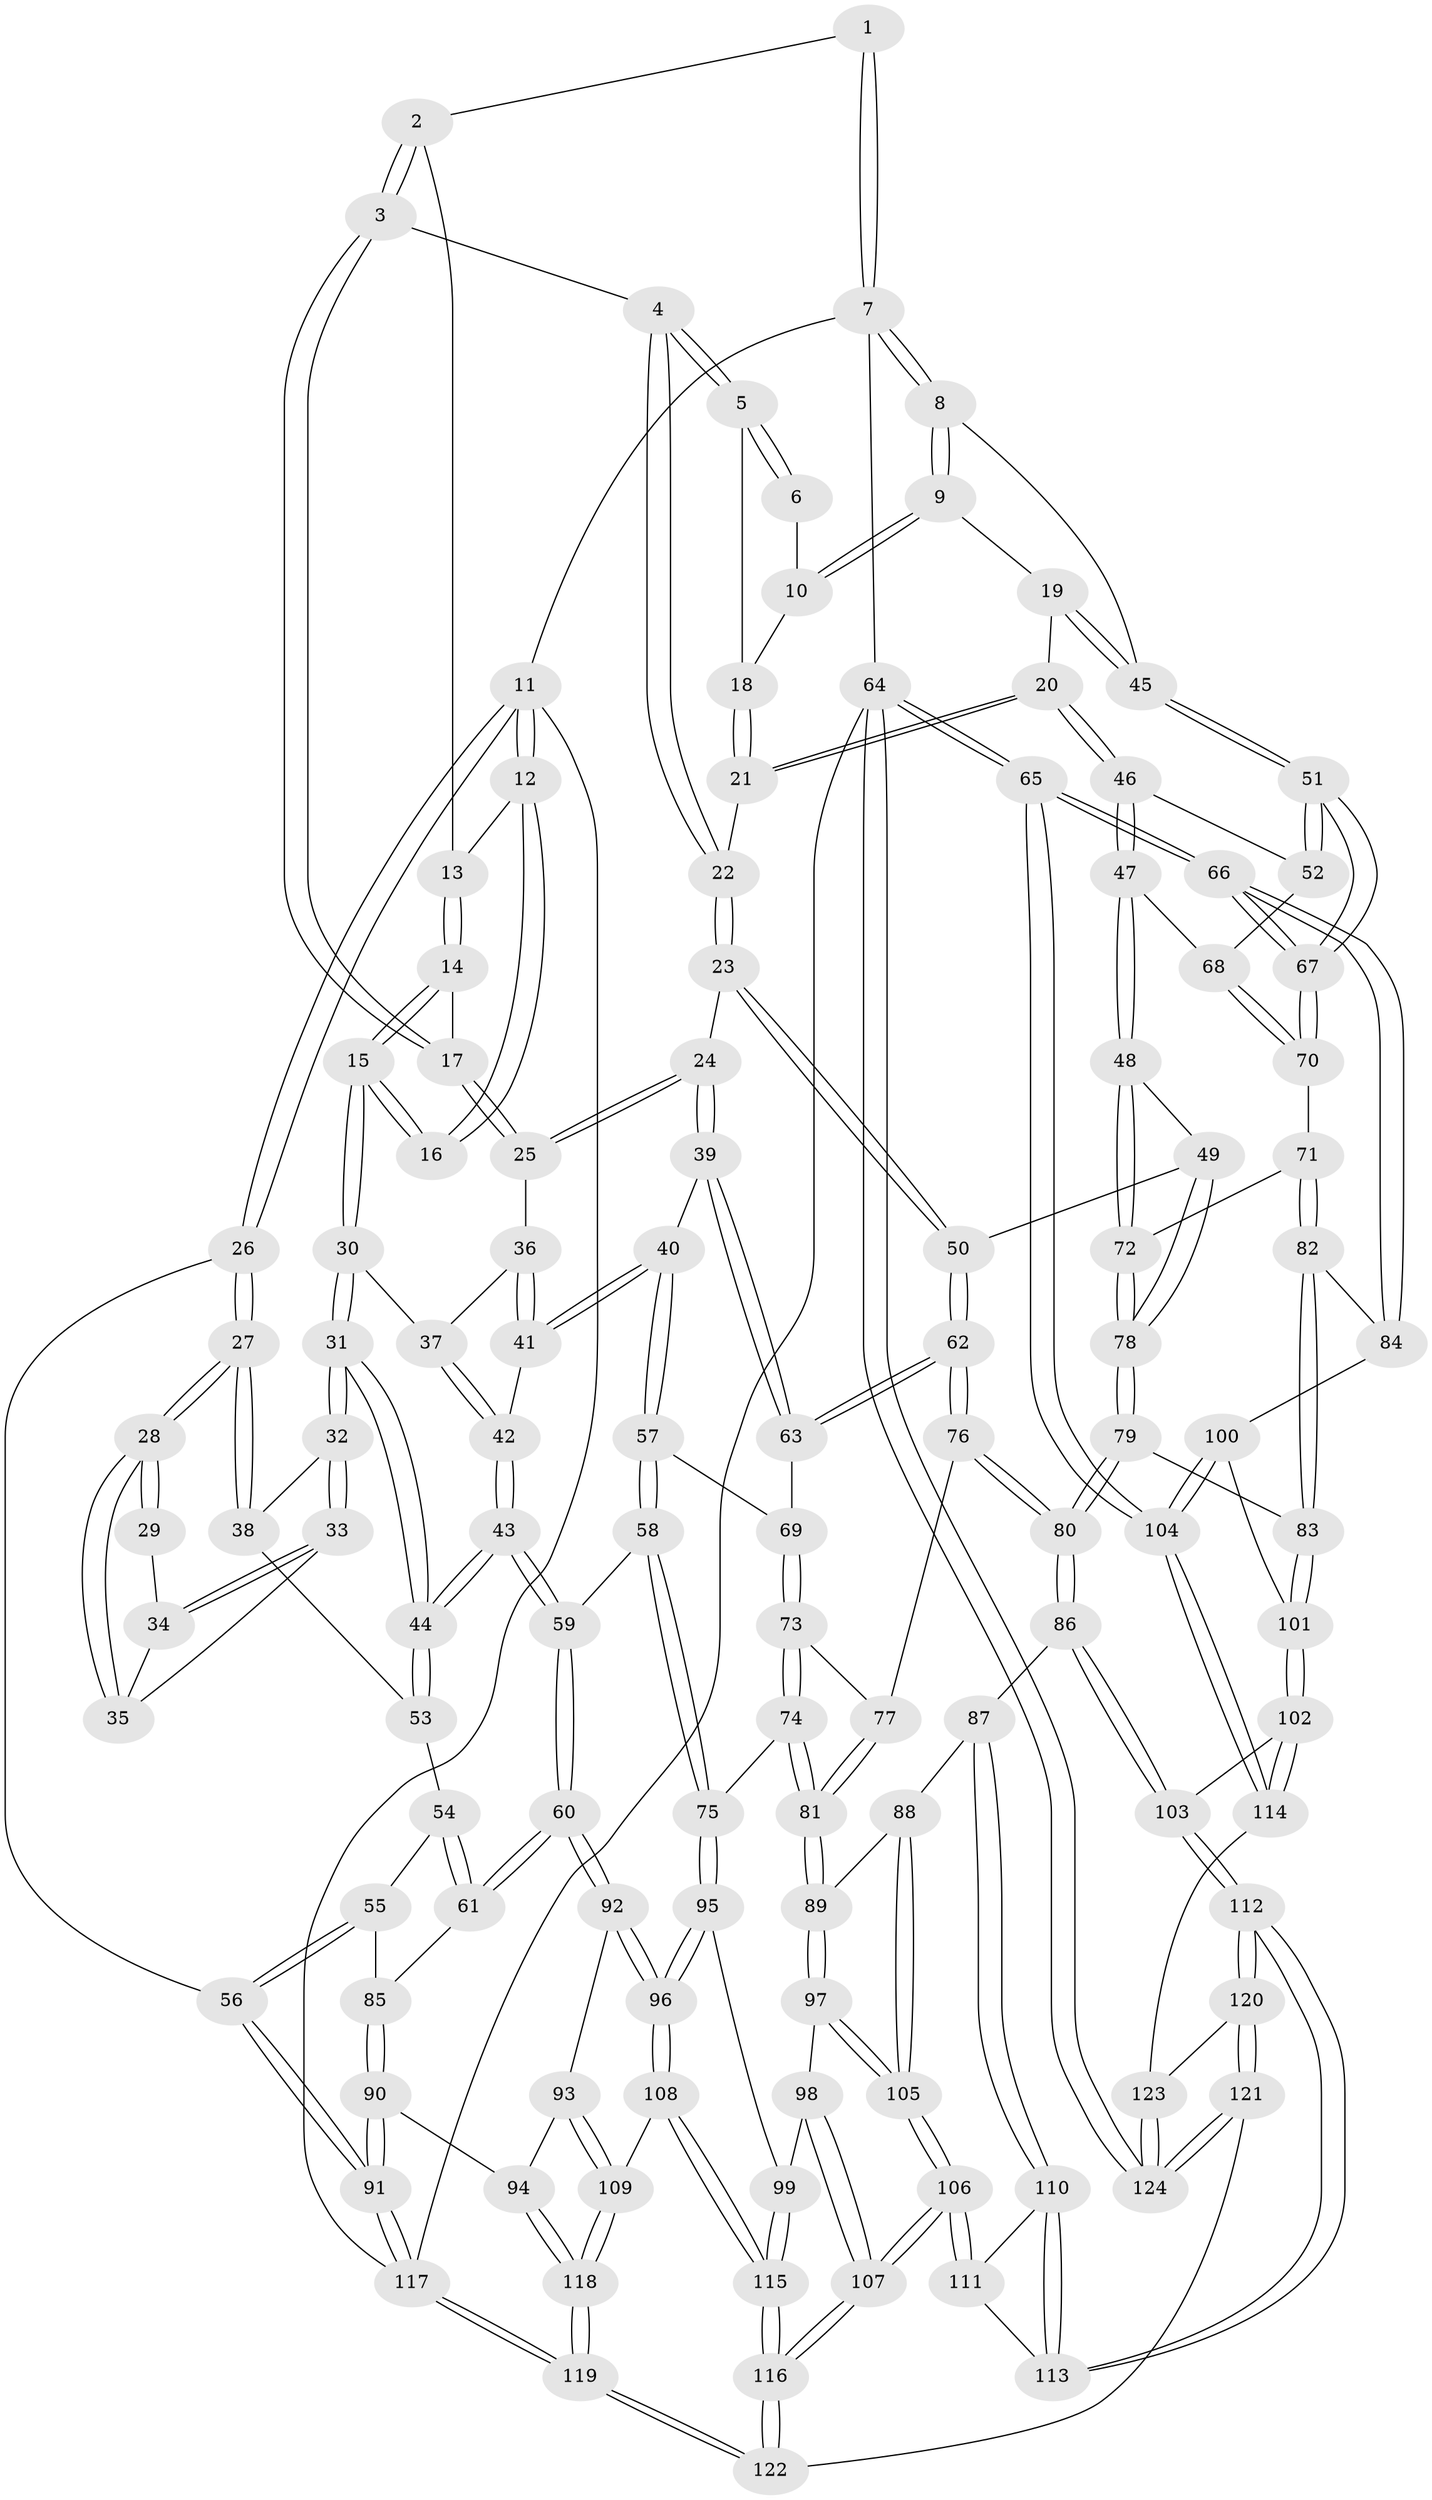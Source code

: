 // coarse degree distribution, {4: 0.4189189189189189, 5: 0.3108108108108108, 3: 0.14864864864864866, 6: 0.0945945945945946, 2: 0.02702702702702703}
// Generated by graph-tools (version 1.1) at 2025/52/02/27/25 19:52:38]
// undirected, 124 vertices, 307 edges
graph export_dot {
graph [start="1"]
  node [color=gray90,style=filled];
  1 [pos="+0.7967971477618011+0"];
  2 [pos="+0.527067386273833+0"];
  3 [pos="+0.5740167311411396+0.07812192658463765"];
  4 [pos="+0.6988240170350779+0.14047670154211037"];
  5 [pos="+0.7270086973162108+0.09363597354616614"];
  6 [pos="+0.7953569319411521+0"];
  7 [pos="+1+0"];
  8 [pos="+1+0"];
  9 [pos="+1+0.08285251334369306"];
  10 [pos="+0.8559248815678793+0.08820151826547411"];
  11 [pos="+0+0"];
  12 [pos="+0.13722373201683288+0"];
  13 [pos="+0.38095072658607104+0"];
  14 [pos="+0.35311418581005666+0.12967474374420213"];
  15 [pos="+0.29173928508211255+0.1960520198051119"];
  16 [pos="+0.19784719367908807+0.15150038171386854"];
  17 [pos="+0.510095763748061+0.17547952920948018"];
  18 [pos="+0.8534452075210793+0.09378962933089822"];
  19 [pos="+0.86714092786423+0.24289425471720366"];
  20 [pos="+0.8458666644694772+0.2595814090706846"];
  21 [pos="+0.8328150600829718+0.2532603505930286"];
  22 [pos="+0.7414790595917481+0.24881542021917463"];
  23 [pos="+0.7126923227469131+0.2723885639091803"];
  24 [pos="+0.5797542575587199+0.3292305132803197"];
  25 [pos="+0.5206579244388128+0.22367292375753559"];
  26 [pos="+0+0.11788655501694864"];
  27 [pos="+0+0.14944489081067266"];
  28 [pos="+0+0.1513613753469018"];
  29 [pos="+0.16812366809865226+0.15962279912140304"];
  30 [pos="+0.29439660514121585+0.22650404002231364"];
  31 [pos="+0.2109814338904908+0.3294447243353771"];
  32 [pos="+0.1534128847992226+0.3017498811966221"];
  33 [pos="+0.14417768151469162+0.2754180717489696"];
  34 [pos="+0.14224796239453225+0.24529569724445058"];
  35 [pos="+0.058719691468160765+0.23156014457279012"];
  36 [pos="+0.36745896193523603+0.2720525550020122"];
  37 [pos="+0.3135469606742214+0.24450886285516035"];
  38 [pos="+0.03674995225109008+0.3190726798079756"];
  39 [pos="+0.5475870600721393+0.3958320442747004"];
  40 [pos="+0.5267261599804163+0.398099336369711"];
  41 [pos="+0.4545447764231818+0.3764798519348134"];
  42 [pos="+0.34039940470861096+0.4059671325323791"];
  43 [pos="+0.2564050967257238+0.4837082670546867"];
  44 [pos="+0.20829730311780284+0.39612638397191874"];
  45 [pos="+1+0.15229348775230658"];
  46 [pos="+0.87038339163551+0.29207210150457685"];
  47 [pos="+0.8160925706868539+0.47910632020214106"];
  48 [pos="+0.7890679981198113+0.4991050408278716"];
  49 [pos="+0.7750530897948297+0.5008708758178352"];
  50 [pos="+0.7666147732476352+0.49934488094379875"];
  51 [pos="+1+0.4325768549310752"];
  52 [pos="+1+0.38372662838606375"];
  53 [pos="+0.07894666075383816+0.4010939810070416"];
  54 [pos="+0.07432369433888225+0.41173344257808886"];
  55 [pos="+0+0.5266174687180905"];
  56 [pos="+0+0.5638331126708407"];
  57 [pos="+0.4093886973927591+0.5088554361976239"];
  58 [pos="+0.3668304266100235+0.5327805855980107"];
  59 [pos="+0.25667715747157566+0.5193466227054018"];
  60 [pos="+0.23870497701804247+0.5456349239255635"];
  61 [pos="+0.17715592611764583+0.5514993148959869"];
  62 [pos="+0.6358804240749523+0.5220501718885608"];
  63 [pos="+0.5567643750986384+0.41333103820330613"];
  64 [pos="+1+1"];
  65 [pos="+1+0.8485962594735034"];
  66 [pos="+1+0.700087343900103"];
  67 [pos="+1+0.5238160407927416"];
  68 [pos="+0.8339886407897126+0.4797585836162663"];
  69 [pos="+0.4776289520044289+0.5596019906691855"];
  70 [pos="+0.9719061386921029+0.5338185022615616"];
  71 [pos="+0.8637155094163776+0.5917401871880458"];
  72 [pos="+0.8621864363612982+0.5905218561246015"];
  73 [pos="+0.4781034662161535+0.5668940351996606"];
  74 [pos="+0.4379797497303386+0.6087188447139792"];
  75 [pos="+0.42648334858391007+0.6117094070534249"];
  76 [pos="+0.6349560202142057+0.5262049404424279"];
  77 [pos="+0.5385267019288836+0.591124863798915"];
  78 [pos="+0.7731829588116085+0.6403165717097697"];
  79 [pos="+0.7716916172931441+0.6453749493685136"];
  80 [pos="+0.6598677083172795+0.6764705173974114"];
  81 [pos="+0.5154392627493024+0.632296516904751"];
  82 [pos="+0.8774410686397388+0.6371068975002883"];
  83 [pos="+0.7910188700962428+0.6611670049960059"];
  84 [pos="+0.8785520565284738+0.6384245073423641"];
  85 [pos="+0.13083249875629221+0.5627136457613418"];
  86 [pos="+0.6594290822180426+0.677979032695388"];
  87 [pos="+0.6481018608720682+0.6864272348627437"];
  88 [pos="+0.6023815652291452+0.7017803930910542"];
  89 [pos="+0.520027320592794+0.6650000891965837"];
  90 [pos="+0.07261869477334834+0.7228245585372343"];
  91 [pos="+0+0.7150926038936248"];
  92 [pos="+0.24790032093404474+0.5960914824555251"];
  93 [pos="+0.1696400997189611+0.7183569943209979"];
  94 [pos="+0.10033282399072233+0.7386676993282874"];
  95 [pos="+0.4000254042497448+0.7060064119565699"];
  96 [pos="+0.34054503393131946+0.7218261802414582"];
  97 [pos="+0.4584337483093511+0.7135983300220854"];
  98 [pos="+0.4577367059041955+0.7138918157510952"];
  99 [pos="+0.4333768664572569+0.7187561998126628"];
  100 [pos="+0.8666682963438451+0.6914710728992827"];
  101 [pos="+0.8136155711103981+0.7316626373902798"];
  102 [pos="+0.7947164973625784+0.7910349020373926"];
  103 [pos="+0.7708636973791567+0.7946790824111957"];
  104 [pos="+1+0.8334660826888872"];
  105 [pos="+0.5680801616998475+0.7461491209909529"];
  106 [pos="+0.5532651455179073+0.7918236971705274"];
  107 [pos="+0.549048567725887+0.7990146923036364"];
  108 [pos="+0.31795865397082923+0.7730137738755533"];
  109 [pos="+0.2803656455941649+0.8122151821508699"];
  110 [pos="+0.6429023334688074+0.7511733688837994"];
  111 [pos="+0.6053484911646178+0.7918046878795706"];
  112 [pos="+0.6750886188182477+0.9055296364133159"];
  113 [pos="+0.6457463271102581+0.8113833995792391"];
  114 [pos="+0.9007609038245372+0.8428224406839507"];
  115 [pos="+0.4952902875388983+0.8933680517852384"];
  116 [pos="+0.5120517807204069+0.9168024509812632"];
  117 [pos="+0+1"];
  118 [pos="+0.1883345369790385+1"];
  119 [pos="+0.17010797340115077+1"];
  120 [pos="+0.625679422783741+1"];
  121 [pos="+0.5595235148550602+1"];
  122 [pos="+0.5537804454527769+1"];
  123 [pos="+0.8651835793608753+0.8926047072258833"];
  124 [pos="+0.8118345084239729+1"];
  1 -- 2;
  1 -- 7;
  1 -- 7;
  2 -- 3;
  2 -- 3;
  2 -- 13;
  3 -- 4;
  3 -- 17;
  3 -- 17;
  4 -- 5;
  4 -- 5;
  4 -- 22;
  4 -- 22;
  5 -- 6;
  5 -- 6;
  5 -- 18;
  6 -- 10;
  7 -- 8;
  7 -- 8;
  7 -- 11;
  7 -- 64;
  8 -- 9;
  8 -- 9;
  8 -- 45;
  9 -- 10;
  9 -- 10;
  9 -- 19;
  10 -- 18;
  11 -- 12;
  11 -- 12;
  11 -- 26;
  11 -- 26;
  11 -- 117;
  12 -- 13;
  12 -- 16;
  12 -- 16;
  13 -- 14;
  13 -- 14;
  14 -- 15;
  14 -- 15;
  14 -- 17;
  15 -- 16;
  15 -- 16;
  15 -- 30;
  15 -- 30;
  17 -- 25;
  17 -- 25;
  18 -- 21;
  18 -- 21;
  19 -- 20;
  19 -- 45;
  19 -- 45;
  20 -- 21;
  20 -- 21;
  20 -- 46;
  20 -- 46;
  21 -- 22;
  22 -- 23;
  22 -- 23;
  23 -- 24;
  23 -- 50;
  23 -- 50;
  24 -- 25;
  24 -- 25;
  24 -- 39;
  24 -- 39;
  25 -- 36;
  26 -- 27;
  26 -- 27;
  26 -- 56;
  27 -- 28;
  27 -- 28;
  27 -- 38;
  27 -- 38;
  28 -- 29;
  28 -- 29;
  28 -- 35;
  28 -- 35;
  29 -- 34;
  30 -- 31;
  30 -- 31;
  30 -- 37;
  31 -- 32;
  31 -- 32;
  31 -- 44;
  31 -- 44;
  32 -- 33;
  32 -- 33;
  32 -- 38;
  33 -- 34;
  33 -- 34;
  33 -- 35;
  34 -- 35;
  36 -- 37;
  36 -- 41;
  36 -- 41;
  37 -- 42;
  37 -- 42;
  38 -- 53;
  39 -- 40;
  39 -- 63;
  39 -- 63;
  40 -- 41;
  40 -- 41;
  40 -- 57;
  40 -- 57;
  41 -- 42;
  42 -- 43;
  42 -- 43;
  43 -- 44;
  43 -- 44;
  43 -- 59;
  43 -- 59;
  44 -- 53;
  44 -- 53;
  45 -- 51;
  45 -- 51;
  46 -- 47;
  46 -- 47;
  46 -- 52;
  47 -- 48;
  47 -- 48;
  47 -- 68;
  48 -- 49;
  48 -- 72;
  48 -- 72;
  49 -- 50;
  49 -- 78;
  49 -- 78;
  50 -- 62;
  50 -- 62;
  51 -- 52;
  51 -- 52;
  51 -- 67;
  51 -- 67;
  52 -- 68;
  53 -- 54;
  54 -- 55;
  54 -- 61;
  54 -- 61;
  55 -- 56;
  55 -- 56;
  55 -- 85;
  56 -- 91;
  56 -- 91;
  57 -- 58;
  57 -- 58;
  57 -- 69;
  58 -- 59;
  58 -- 75;
  58 -- 75;
  59 -- 60;
  59 -- 60;
  60 -- 61;
  60 -- 61;
  60 -- 92;
  60 -- 92;
  61 -- 85;
  62 -- 63;
  62 -- 63;
  62 -- 76;
  62 -- 76;
  63 -- 69;
  64 -- 65;
  64 -- 65;
  64 -- 124;
  64 -- 124;
  64 -- 117;
  65 -- 66;
  65 -- 66;
  65 -- 104;
  65 -- 104;
  66 -- 67;
  66 -- 67;
  66 -- 84;
  66 -- 84;
  67 -- 70;
  67 -- 70;
  68 -- 70;
  68 -- 70;
  69 -- 73;
  69 -- 73;
  70 -- 71;
  71 -- 72;
  71 -- 82;
  71 -- 82;
  72 -- 78;
  72 -- 78;
  73 -- 74;
  73 -- 74;
  73 -- 77;
  74 -- 75;
  74 -- 81;
  74 -- 81;
  75 -- 95;
  75 -- 95;
  76 -- 77;
  76 -- 80;
  76 -- 80;
  77 -- 81;
  77 -- 81;
  78 -- 79;
  78 -- 79;
  79 -- 80;
  79 -- 80;
  79 -- 83;
  80 -- 86;
  80 -- 86;
  81 -- 89;
  81 -- 89;
  82 -- 83;
  82 -- 83;
  82 -- 84;
  83 -- 101;
  83 -- 101;
  84 -- 100;
  85 -- 90;
  85 -- 90;
  86 -- 87;
  86 -- 103;
  86 -- 103;
  87 -- 88;
  87 -- 110;
  87 -- 110;
  88 -- 89;
  88 -- 105;
  88 -- 105;
  89 -- 97;
  89 -- 97;
  90 -- 91;
  90 -- 91;
  90 -- 94;
  91 -- 117;
  91 -- 117;
  92 -- 93;
  92 -- 96;
  92 -- 96;
  93 -- 94;
  93 -- 109;
  93 -- 109;
  94 -- 118;
  94 -- 118;
  95 -- 96;
  95 -- 96;
  95 -- 99;
  96 -- 108;
  96 -- 108;
  97 -- 98;
  97 -- 105;
  97 -- 105;
  98 -- 99;
  98 -- 107;
  98 -- 107;
  99 -- 115;
  99 -- 115;
  100 -- 101;
  100 -- 104;
  100 -- 104;
  101 -- 102;
  101 -- 102;
  102 -- 103;
  102 -- 114;
  102 -- 114;
  103 -- 112;
  103 -- 112;
  104 -- 114;
  104 -- 114;
  105 -- 106;
  105 -- 106;
  106 -- 107;
  106 -- 107;
  106 -- 111;
  106 -- 111;
  107 -- 116;
  107 -- 116;
  108 -- 109;
  108 -- 115;
  108 -- 115;
  109 -- 118;
  109 -- 118;
  110 -- 111;
  110 -- 113;
  110 -- 113;
  111 -- 113;
  112 -- 113;
  112 -- 113;
  112 -- 120;
  112 -- 120;
  114 -- 123;
  115 -- 116;
  115 -- 116;
  116 -- 122;
  116 -- 122;
  117 -- 119;
  117 -- 119;
  118 -- 119;
  118 -- 119;
  119 -- 122;
  119 -- 122;
  120 -- 121;
  120 -- 121;
  120 -- 123;
  121 -- 122;
  121 -- 124;
  121 -- 124;
  123 -- 124;
  123 -- 124;
}
